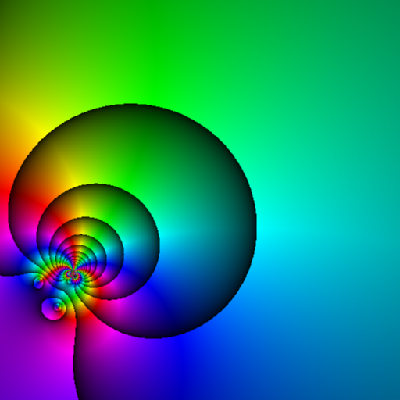 import palette;

size(200);

real fracpart(real x) {return (x-floor(x));}

pair pws(pair z) {
  pair w=(z+exp(pi*I/5)/0.9)/(1+z/0.9*exp(-pi*I/5));
  return exp(w)*(w^3-0.5*I);
}

int N=512;

pair a=(-1,-1);
pair b=(0.5,0.5);
real dx=(b-a).x/N;
real dy=(b-a).y/N;

pen f(int u, int v) {
  pair z=a+(u*dx,v*dy);
  pair w=pws(z);
  real phase=degrees(w,warn=false);
  real modulus=w == 0 ? 0: fracpart(log(abs(w)));
  return hsv(phase,1,sqrt(modulus));
}

image(f,N,N,(0,0),(300,300),antialias=true);
